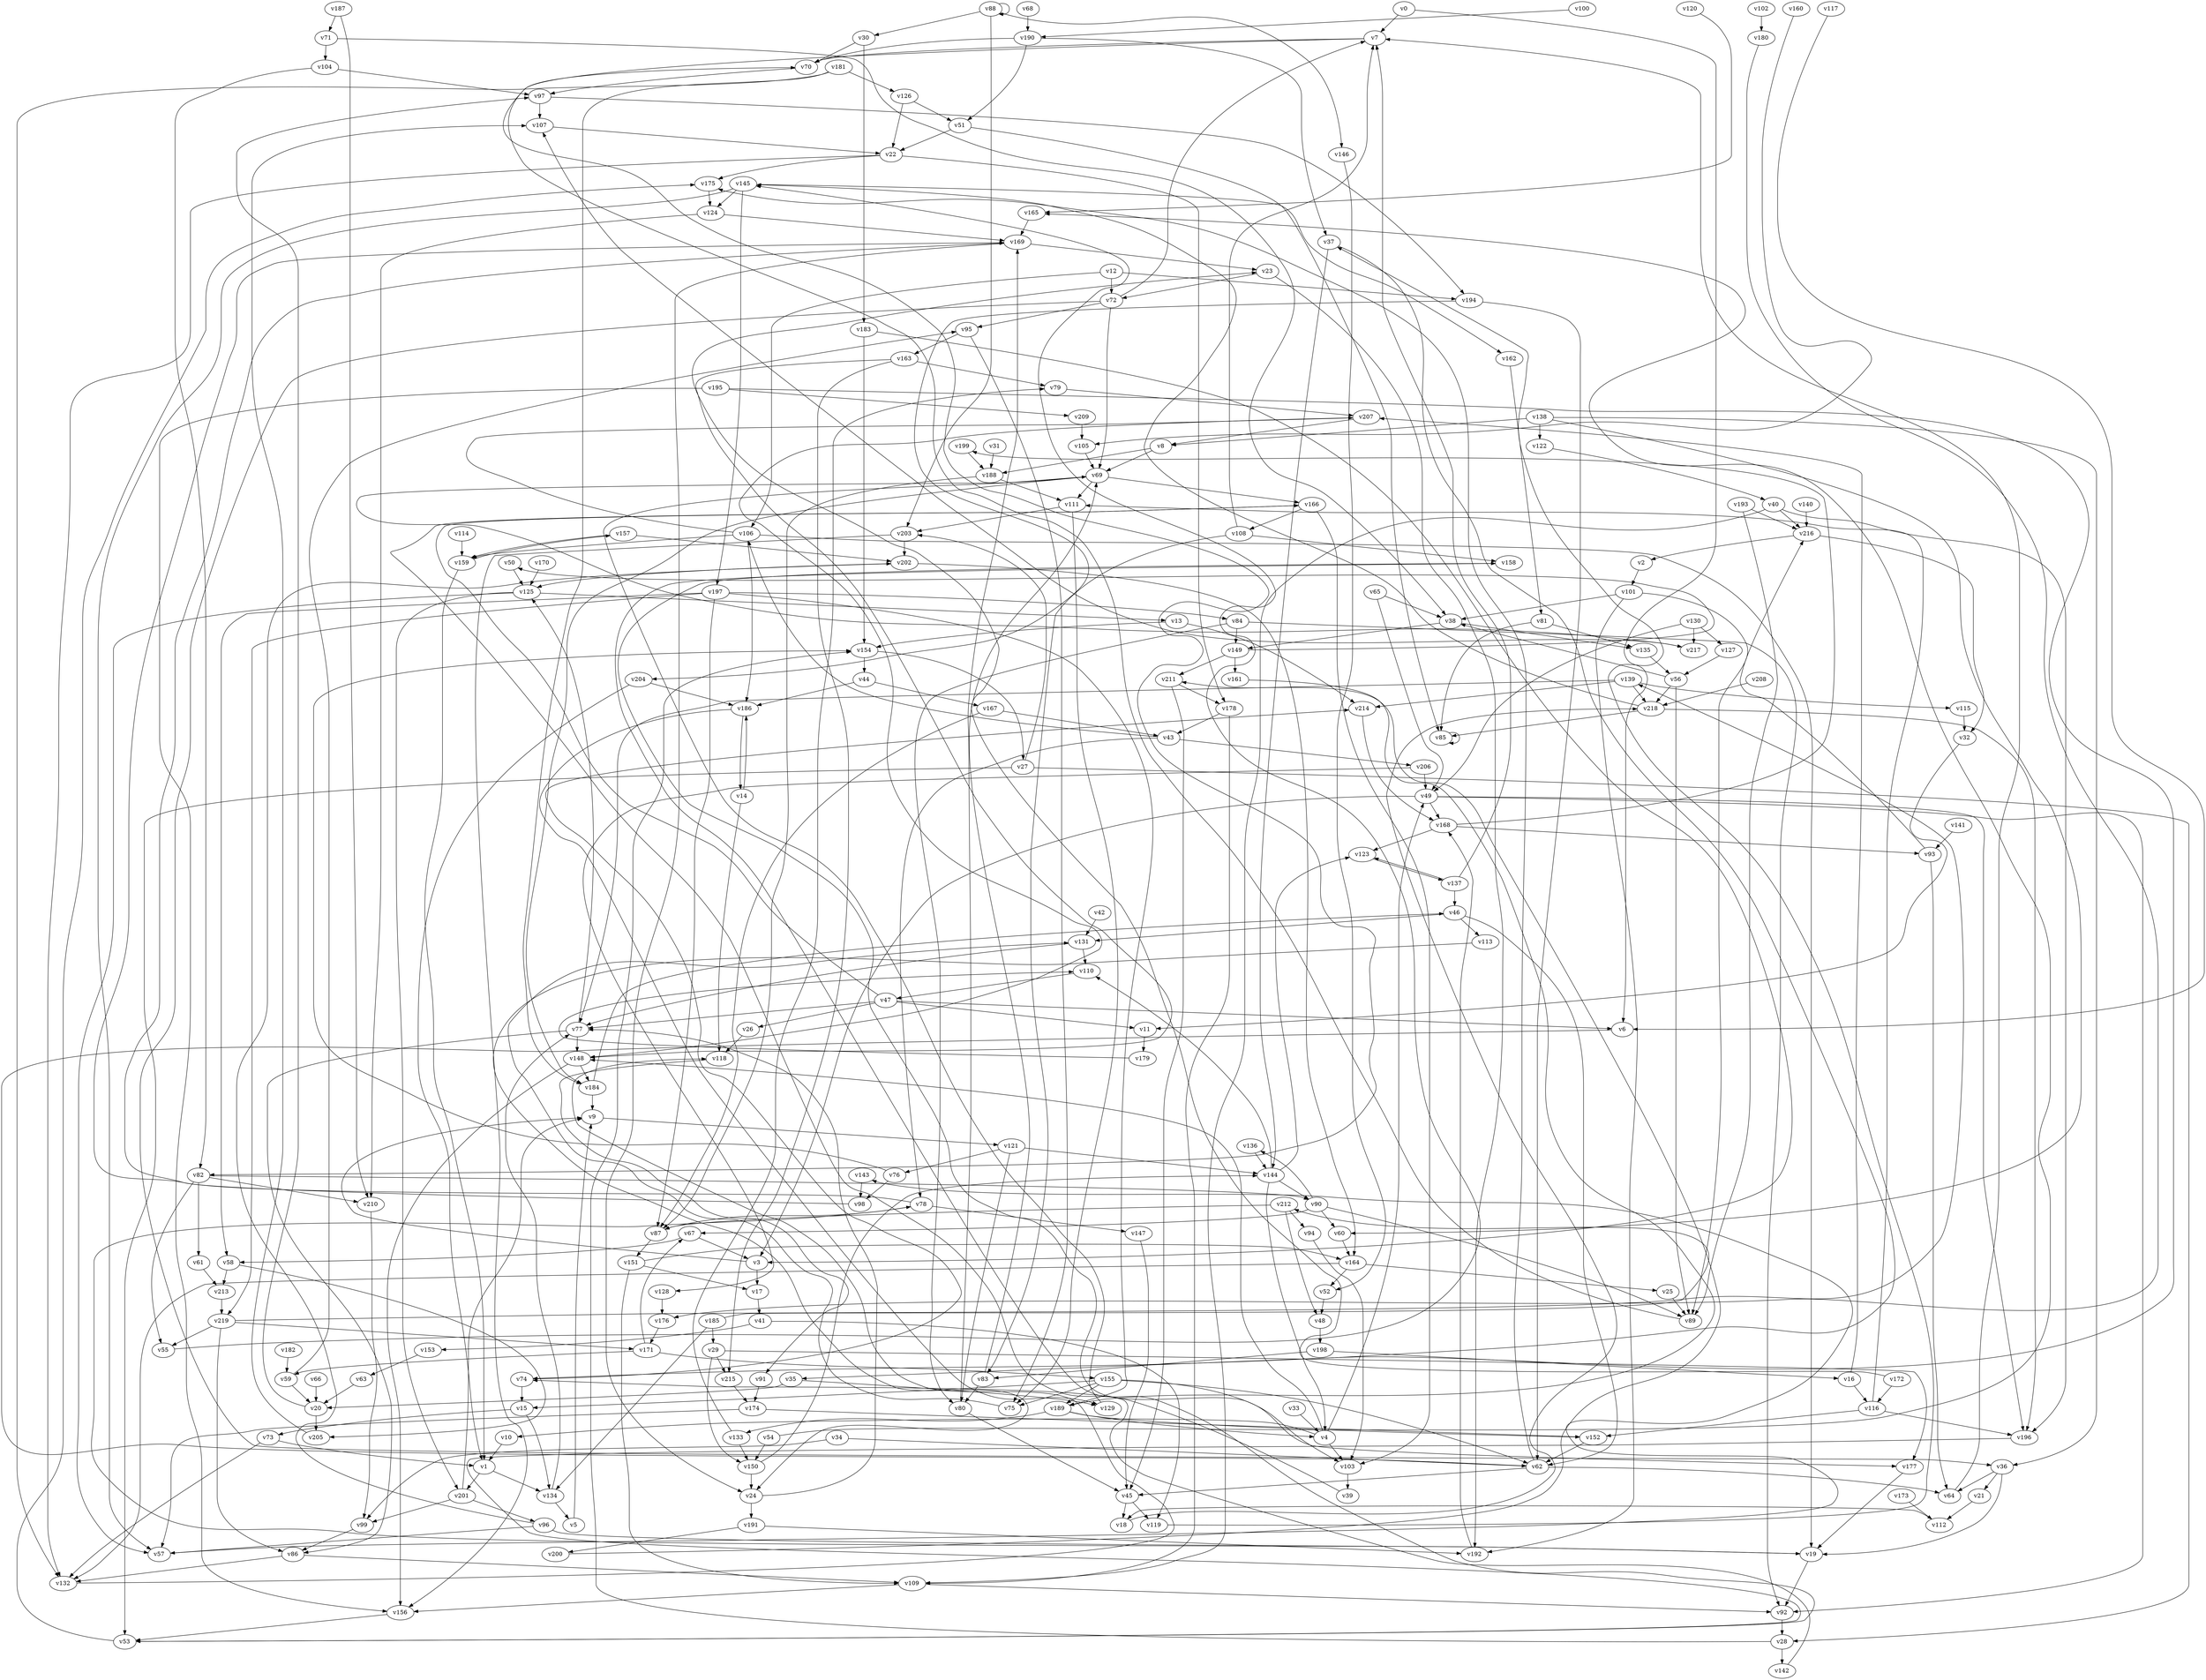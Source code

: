 // Benchmark game 330 - 220 vertices
// time_bound: 34
// targets: v172
digraph G {
    v0 [name="v0", player=0];
    v1 [name="v1", player=0];
    v2 [name="v2", player=1];
    v3 [name="v3", player=0];
    v4 [name="v4", player=1];
    v5 [name="v5", player=1];
    v6 [name="v6", player=0];
    v7 [name="v7", player=0];
    v8 [name="v8", player=0];
    v9 [name="v9", player=1];
    v10 [name="v10", player=0];
    v11 [name="v11", player=1];
    v12 [name="v12", player=0];
    v13 [name="v13", player=0];
    v14 [name="v14", player=1];
    v15 [name="v15", player=1];
    v16 [name="v16", player=0];
    v17 [name="v17", player=1];
    v18 [name="v18", player=1];
    v19 [name="v19", player=1];
    v20 [name="v20", player=1];
    v21 [name="v21", player=0];
    v22 [name="v22", player=0];
    v23 [name="v23", player=1];
    v24 [name="v24", player=0];
    v25 [name="v25", player=1];
    v26 [name="v26", player=0];
    v27 [name="v27", player=0];
    v28 [name="v28", player=0];
    v29 [name="v29", player=0];
    v30 [name="v30", player=0];
    v31 [name="v31", player=1];
    v32 [name="v32", player=1];
    v33 [name="v33", player=0];
    v34 [name="v34", player=1];
    v35 [name="v35", player=0];
    v36 [name="v36", player=0];
    v37 [name="v37", player=1];
    v38 [name="v38", player=0];
    v39 [name="v39", player=0];
    v40 [name="v40", player=0];
    v41 [name="v41", player=0];
    v42 [name="v42", player=0];
    v43 [name="v43", player=1];
    v44 [name="v44", player=0];
    v45 [name="v45", player=0];
    v46 [name="v46", player=1];
    v47 [name="v47", player=1];
    v48 [name="v48", player=1];
    v49 [name="v49", player=1];
    v50 [name="v50", player=1];
    v51 [name="v51", player=1];
    v52 [name="v52", player=1];
    v53 [name="v53", player=0];
    v54 [name="v54", player=0];
    v55 [name="v55", player=1];
    v56 [name="v56", player=1];
    v57 [name="v57", player=0];
    v58 [name="v58", player=0];
    v59 [name="v59", player=0];
    v60 [name="v60", player=1];
    v61 [name="v61", player=1];
    v62 [name="v62", player=0];
    v63 [name="v63", player=0];
    v64 [name="v64", player=0];
    v65 [name="v65", player=0];
    v66 [name="v66", player=1];
    v67 [name="v67", player=1];
    v68 [name="v68", player=1];
    v69 [name="v69", player=0];
    v70 [name="v70", player=0];
    v71 [name="v71", player=1];
    v72 [name="v72", player=1];
    v73 [name="v73", player=0];
    v74 [name="v74", player=0];
    v75 [name="v75", player=0];
    v76 [name="v76", player=0];
    v77 [name="v77", player=1];
    v78 [name="v78", player=0];
    v79 [name="v79", player=0];
    v80 [name="v80", player=1];
    v81 [name="v81", player=0];
    v82 [name="v82", player=1];
    v83 [name="v83", player=1];
    v84 [name="v84", player=0];
    v85 [name="v85", player=1];
    v86 [name="v86", player=0];
    v87 [name="v87", player=0];
    v88 [name="v88", player=0];
    v89 [name="v89", player=0];
    v90 [name="v90", player=1];
    v91 [name="v91", player=1];
    v92 [name="v92", player=0];
    v93 [name="v93", player=0];
    v94 [name="v94", player=1];
    v95 [name="v95", player=1];
    v96 [name="v96", player=0];
    v97 [name="v97", player=0];
    v98 [name="v98", player=0];
    v99 [name="v99", player=0];
    v100 [name="v100", player=0];
    v101 [name="v101", player=1];
    v102 [name="v102", player=1];
    v103 [name="v103", player=0];
    v104 [name="v104", player=1];
    v105 [name="v105", player=1];
    v106 [name="v106", player=1];
    v107 [name="v107", player=1];
    v108 [name="v108", player=0];
    v109 [name="v109", player=0];
    v110 [name="v110", player=0];
    v111 [name="v111", player=1];
    v112 [name="v112", player=0];
    v113 [name="v113", player=1];
    v114 [name="v114", player=1];
    v115 [name="v115", player=0];
    v116 [name="v116", player=0];
    v117 [name="v117", player=0];
    v118 [name="v118", player=1];
    v119 [name="v119", player=0];
    v120 [name="v120", player=1];
    v121 [name="v121", player=1];
    v122 [name="v122", player=1];
    v123 [name="v123", player=0];
    v124 [name="v124", player=0];
    v125 [name="v125", player=0];
    v126 [name="v126", player=0];
    v127 [name="v127", player=0];
    v128 [name="v128", player=0];
    v129 [name="v129", player=1];
    v130 [name="v130", player=1];
    v131 [name="v131", player=0];
    v132 [name="v132", player=0];
    v133 [name="v133", player=1];
    v134 [name="v134", player=1];
    v135 [name="v135", player=0];
    v136 [name="v136", player=0];
    v137 [name="v137", player=1];
    v138 [name="v138", player=0];
    v139 [name="v139", player=0];
    v140 [name="v140", player=0];
    v141 [name="v141", player=0];
    v142 [name="v142", player=0];
    v143 [name="v143", player=1];
    v144 [name="v144", player=0];
    v145 [name="v145", player=0];
    v146 [name="v146", player=0];
    v147 [name="v147", player=1];
    v148 [name="v148", player=1];
    v149 [name="v149", player=0];
    v150 [name="v150", player=1];
    v151 [name="v151", player=1];
    v152 [name="v152", player=1];
    v153 [name="v153", player=0];
    v154 [name="v154", player=1];
    v155 [name="v155", player=0];
    v156 [name="v156", player=1];
    v157 [name="v157", player=1];
    v158 [name="v158", player=0];
    v159 [name="v159", player=0];
    v160 [name="v160", player=1];
    v161 [name="v161", player=1];
    v162 [name="v162", player=0];
    v163 [name="v163", player=1];
    v164 [name="v164", player=0];
    v165 [name="v165", player=0];
    v166 [name="v166", player=1];
    v167 [name="v167", player=1];
    v168 [name="v168", player=0];
    v169 [name="v169", player=0];
    v170 [name="v170", player=0];
    v171 [name="v171", player=0];
    v172 [name="v172", player=1, target=1];
    v173 [name="v173", player=1];
    v174 [name="v174", player=1];
    v175 [name="v175", player=0];
    v176 [name="v176", player=1];
    v177 [name="v177", player=0];
    v178 [name="v178", player=0];
    v179 [name="v179", player=0];
    v180 [name="v180", player=0];
    v181 [name="v181", player=0];
    v182 [name="v182", player=0];
    v183 [name="v183", player=1];
    v184 [name="v184", player=1];
    v185 [name="v185", player=0];
    v186 [name="v186", player=0];
    v187 [name="v187", player=0];
    v188 [name="v188", player=1];
    v189 [name="v189", player=1];
    v190 [name="v190", player=0];
    v191 [name="v191", player=1];
    v192 [name="v192", player=0];
    v193 [name="v193", player=0];
    v194 [name="v194", player=1];
    v195 [name="v195", player=1];
    v196 [name="v196", player=1];
    v197 [name="v197", player=0];
    v198 [name="v198", player=0];
    v199 [name="v199", player=0];
    v200 [name="v200", player=0];
    v201 [name="v201", player=1];
    v202 [name="v202", player=1];
    v203 [name="v203", player=1];
    v204 [name="v204", player=0];
    v205 [name="v205", player=0];
    v206 [name="v206", player=1];
    v207 [name="v207", player=0];
    v208 [name="v208", player=0];
    v209 [name="v209", player=1];
    v210 [name="v210", player=1];
    v211 [name="v211", player=1];
    v212 [name="v212", player=1];
    v213 [name="v213", player=1];
    v214 [name="v214", player=1];
    v215 [name="v215", player=0];
    v216 [name="v216", player=0];
    v217 [name="v217", player=0];
    v218 [name="v218", player=0];
    v219 [name="v219", player=1];

    v0 -> v6;
    v1 -> v201;
    v2 -> v101;
    v3 -> v9 [constraint="t mod 4 == 2"];
    v4 -> v10 [constraint="t >= 2"];
    v5 -> v9;
    v6 -> v62 [constraint="t >= 5"];
    v7 -> v82 [constraint="t >= 1"];
    v8 -> v188 [constraint="t < 13"];
    v9 -> v121;
    v10 -> v1;
    v11 -> v179;
    v12 -> v194;
    v13 -> v154;
    v14 -> v186 [constraint="t >= 1"];
    v15 -> v134;
    v16 -> v207;
    v17 -> v41;
    v18 -> v218 [constraint="t < 13"];
    v19 -> v78 [constraint="t < 9"];
    v20 -> v205;
    v21 -> v112;
    v22 -> v175;
    v23 -> v72;
    v24 -> v191;
    v25 -> v89;
    v26 -> v118;
    v27 -> v53;
    v28 -> v142;
    v29 -> v150;
    v30 -> v70;
    v31 -> v188;
    v32 -> v11 [constraint="t >= 3"];
    v33 -> v4;
    v34 -> v99;
    v35 -> v129;
    v36 -> v19;
    v37 -> v35 [constraint="t >= 3"];
    v38 -> v149;
    v39 -> v166 [constraint="t mod 4 == 0"];
    v40 -> v196;
    v41 -> v153;
    v42 -> v131;
    v43 -> v106 [constraint="t >= 2"];
    v44 -> v167;
    v45 -> v18;
    v46 -> v131;
    v47 -> v166 [constraint="t < 15"];
    v48 -> v198;
    v49 -> v3;
    v50 -> v125;
    v51 -> v85;
    v52 -> v48;
    v53 -> v158 [constraint="t >= 2"];
    v54 -> v165 [constraint="t < 9"];
    v55 -> v145 [constraint="t < 7"];
    v56 -> v38 [constraint="t < 9"];
    v57 -> v143 [constraint="t mod 2 == 1"];
    v58 -> v205 [constraint="t >= 4"];
    v59 -> v20;
    v60 -> v164;
    v61 -> v213;
    v62 -> v64;
    v63 -> v20;
    v64 -> v7;
    v65 -> v38;
    v66 -> v20;
    v67 -> v58;
    v68 -> v190;
    v69 -> v217 [constraint="t mod 5 == 2"];
    v70 -> v97;
    v71 -> v38 [constraint="t mod 5 == 4"];
    v72 -> v36 [constraint="t >= 4"];
    v73 -> v1;
    v74 -> v214 [constraint="t < 14"];
    v75 -> v131 [constraint="t < 10"];
    v76 -> v154 [constraint="t mod 4 == 1"];
    v77 -> v86 [constraint="t mod 5 == 0"];
    v78 -> v169 [constraint="t >= 5"];
    v79 -> v207;
    v80 -> v45;
    v81 -> v85;
    v82 -> v55;
    v83 -> v80;
    v84 -> v149;
    v85 -> v85 [constraint="t >= 1"];
    v86 -> v109;
    v87 -> v151;
    v88 -> v203;
    v89 -> v70 [constraint="t >= 4"];
    v90 -> v136 [constraint="t >= 4"];
    v91 -> v174;
    v92 -> v28;
    v93 -> v216 [constraint="t >= 4"];
    v94 -> v103;
    v95 -> v163;
    v96 -> v202 [constraint="t >= 3"];
    v97 -> v107;
    v98 -> v169 [constraint="t >= 5"];
    v99 -> v86;
    v100 -> v190 [constraint="t >= 3"];
    v101 -> v38;
    v102 -> v180;
    v103 -> v39;
    v104 -> v97;
    v105 -> v69;
    v106 -> v207 [constraint="t < 10"];
    v107 -> v22;
    v108 -> v7;
    v109 -> v156;
    v110 -> v47;
    v111 -> v75;
    v112 -> v18 [constraint="t < 5"];
    v113 -> v24 [constraint="t mod 5 == 1"];
    v114 -> v159;
    v115 -> v32;
    v116 -> v111;
    v117 -> v6 [constraint="t < 15"];
    v118 -> v91 [constraint="t mod 4 == 1"];
    v119 -> v37 [constraint="t mod 3 == 0"];
    v120 -> v165 [constraint="t >= 4"];
    v121 -> v80;
    v122 -> v40 [constraint="t mod 4 == 3"];
    v123 -> v137;
    v124 -> v210;
    v125 -> v57;
    v126 -> v22;
    v127 -> v56;
    v128 -> v176;
    v129 -> v69 [constraint="t < 10"];
    v130 -> v127;
    v131 -> v77 [constraint="t < 7"];
    v132 -> v118 [constraint="t < 7"];
    v133 -> v79;
    v134 -> v77;
    v135 -> v56;
    v136 -> v144;
    v137 -> v123;
    v138 -> v60 [constraint="t < 13"];
    v139 -> v214;
    v140 -> v216;
    v141 -> v93;
    v142 -> v74 [constraint="t mod 3 == 0"];
    v143 -> v98;
    v144 -> v110;
    v145 -> v57;
    v146 -> v52;
    v147 -> v45;
    v148 -> v184;
    v149 -> v50 [constraint="t >= 1"];
    v150 -> v144;
    v151 -> v164 [constraint="t >= 2"];
    v152 -> v62;
    v153 -> v63;
    v154 -> v27;
    v155 -> v15;
    v156 -> v53;
    v157 -> v202;
    v158 -> v177 [constraint="t >= 4"];
    v159 -> v1;
    v160 -> v105 [constraint="t mod 5 == 2"];
    v161 -> v189 [constraint="t mod 2 == 0"];
    v162 -> v81;
    v163 -> v148 [constraint="t < 9"];
    v164 -> v132;
    v165 -> v169;
    v166 -> v103;
    v167 -> v87;
    v168 -> v199 [constraint="t mod 4 == 2"];
    v169 -> v24;
    v170 -> v125;
    v171 -> v155;
    v172 -> v23 [constraint="t mod 4 == 2"];
    v173 -> v112;
    v174 -> v57;
    v175 -> v124;
    v176 -> v171;
    v177 -> v19;
    v178 -> v43;
    v179 -> v110 [constraint="t < 9"];
    v180 -> v176 [constraint="t >= 4"];
    v181 -> v126;
    v182 -> v59;
    v183 -> v3 [constraint="t mod 3 == 2"];
    v184 -> v46;
    v185 -> v212 [constraint="t >= 4"];
    v186 -> v129 [constraint="t mod 5 == 3"];
    v187 -> v210;
    v188 -> v87;
    v189 -> v152 [constraint="t >= 3"];
    v190 -> v70;
    v191 -> v192;
    v192 -> v168;
    v193 -> v216;
    v194 -> v204 [constraint="t mod 2 == 1"];
    v195 -> v74 [constraint="t >= 5"];
    v196 -> v53 [constraint="t mod 5 == 3"];
    v197 -> v58;
    v198 -> v16;
    v199 -> v188;
    v200 -> v211 [constraint="t mod 4 == 1"];
    v201 -> v96;
    v202 -> v164;
    v203 -> v202;
    v204 -> v186;
    v205 -> v107;
    v206 -> v128 [constraint="t >= 5"];
    v207 -> v148 [constraint="t mod 3 == 0"];
    v208 -> v218;
    v209 -> v105;
    v210 -> v99;
    v211 -> v178;
    v212 -> v48;
    v213 -> v219;
    v214 -> v168;
    v215 -> v174;
    v216 -> v32;
    v217 -> v107 [constraint="t < 8"];
    v218 -> v145 [constraint="t mod 4 == 0"];
    v219 -> v139 [constraint="t >= 4"];
    v125 -> v201;
    v155 -> v189;
    v202 -> v125;
    v130 -> v217;
    v36 -> v64;
    v69 -> v111;
    v12 -> v106;
    v67 -> v3;
    v121 -> v144;
    v40 -> v216;
    v189 -> v4;
    v101 -> v192;
    v219 -> v55;
    v37 -> v144;
    v190 -> v37;
    v40 -> v109;
    v73 -> v132;
    v34 -> v62;
    v47 -> v11;
    v197 -> v189;
    v137 -> v7;
    v116 -> v152;
    v97 -> v194;
    v145 -> v124;
    v27 -> v28;
    v47 -> v77;
    v4 -> v148;
    v27 -> v203;
    v1 -> v134;
    v116 -> v196;
    v96 -> v19;
    v59 -> v95;
    v218 -> v196;
    v139 -> v77;
    v126 -> v51;
    v144 -> v90;
    v145 -> v197;
    v51 -> v22;
    v90 -> v89;
    v148 -> v156;
    v203 -> v156;
    v191 -> v200;
    v167 -> v43;
    v83 -> v69;
    v12 -> v72;
    v212 -> v94;
    v65 -> v49;
    v19 -> v92;
    v62 -> v45;
    v189 -> v133;
    v7 -> v70;
    v23 -> v192;
    v77 -> v148;
    v84 -> v92;
    v35 -> v20;
    v45 -> v119;
    v46 -> v113;
    v72 -> v95;
    v151 -> v109;
    v93 -> v64;
    v106 -> v19;
    v166 -> v108;
    v144 -> v123;
    v54 -> v150;
    v43 -> v78;
    v43 -> v206;
    v178 -> v109;
    v69 -> v166;
    v72 -> v7;
    v121 -> v76;
    v183 -> v154;
    v193 -> v89;
    v201 -> v99;
    v151 -> v17;
    v185 -> v29;
    v155 -> v62;
    v174 -> v152;
    v106 -> v186;
    v169 -> v23;
    v125 -> v13;
    v15 -> v73;
    v111 -> v203;
    v168 -> v93;
    v0 -> v7;
    v71 -> v104;
    v216 -> v2;
    v171 -> v67;
    v82 -> v61;
    v47 -> v6;
    v72 -> v69;
    v86 -> v132;
    v137 -> v46;
    v29 -> v215;
    v78 -> v147;
    v164 -> v52;
    v155 -> v103;
    v13 -> v214;
    v22 -> v132;
    v82 -> v210;
    v90 -> v67;
    v181 -> v184;
    v109 -> v92;
    v3 -> v17;
    v38 -> v135;
    v164 -> v25;
    v206 -> v49;
    v154 -> v44;
    v149 -> v211;
    v84 -> v80;
    v138 -> v122;
    v212 -> v87;
    v197 -> v84;
    v157 -> v159;
    v188 -> v111;
    v16 -> v116;
    v49 -> v196;
    v80 -> v169;
    v150 -> v24;
    v58 -> v213;
    v172 -> v116;
    v197 -> v87;
    v76 -> v98;
    v190 -> v51;
    v204 -> v1;
    v62 -> v175;
    v138 -> v8;
    v46 -> v62;
    v4 -> v103;
    v184 -> v9;
    v163 -> v215;
    v218 -> v85;
    v211 -> v45;
    v197 -> v219;
    v138 -> v36;
    v74 -> v15;
    v181 -> v132;
    v101 -> v89;
    v130 -> v49;
    v144 -> v4;
    v168 -> v123;
    v104 -> v82;
    v139 -> v115;
    v20 -> v97;
    v88 -> v88;
    v198 -> v83;
    v90 -> v60;
    v56 -> v89;
    v96 -> v57;
    v195 -> v156;
    v185 -> v134;
    v149 -> v161;
    v49 -> v92;
    v53 -> v175;
    v134 -> v5;
    v108 -> v158;
    v78 -> v87;
    v187 -> v71;
    v194 -> v62;
    v28 -> v154;
    v56 -> v218;
    v82 -> v90;
    v195 -> v209;
    v49 -> v168;
    v124 -> v169;
    v36 -> v21;
    v106 -> v159;
    v145 -> v162;
    v207 -> v8;
    v81 -> v135;
    v88 -> v146;
    v95 -> v75;
    v108 -> v83;
    v133 -> v150;
    v131 -> v110;
    v29 -> v177;
    v69 -> v184;
    v219 -> v86;
    v201 -> v9;
    v8 -> v69;
    v88 -> v30;
    v219 -> v171;
    v163 -> v79;
    v171 -> v59;
    v14 -> v118;
    v30 -> v183;
    v4 -> v49;
    v24 -> v77;
    v139 -> v218;
    v77 -> v125;
    v44 -> v186;
    v155 -> v75;
    v186 -> v14;
    v47 -> v26;
    v159 -> v157;
    v22 -> v178;
    v41 -> v119;
}
